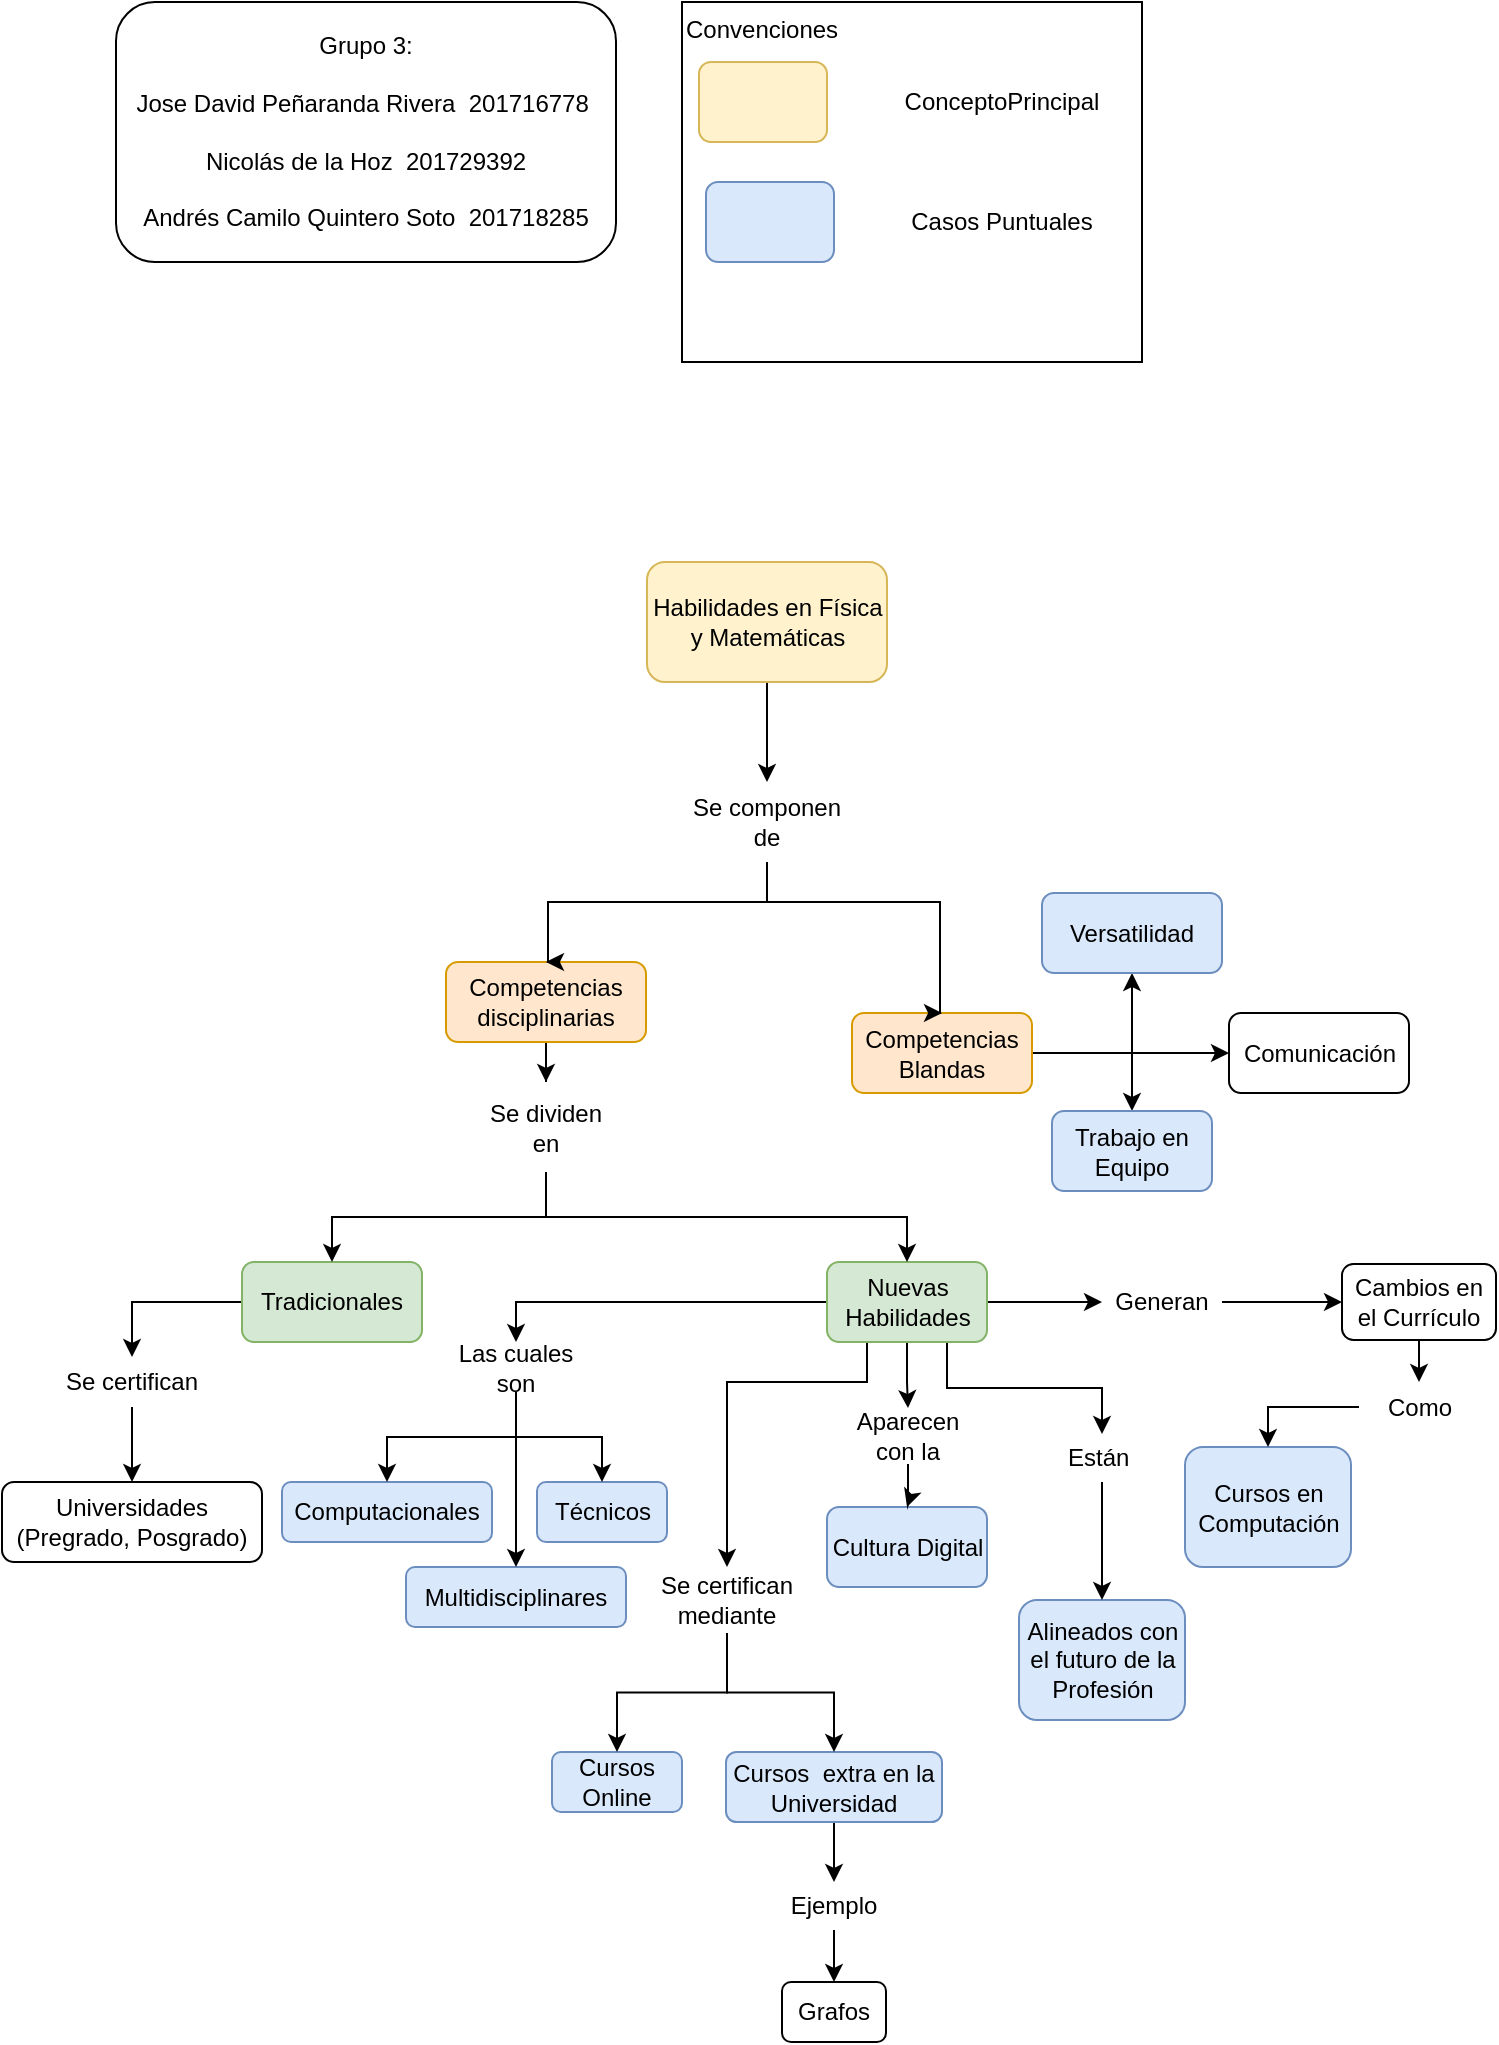 <mxfile version="12.2.3" type="github" pages="1">
  <diagram id="gwtcu8Rf-SV7EkaIj40w" name="Page-1">
    <mxGraphModel dx="2383" dy="1140" grid="1" gridSize="10" guides="1" tooltips="1" connect="1" arrows="1" fold="1" page="1" pageScale="1" pageWidth="1654" pageHeight="2336" math="0" shadow="0">
      <root>
        <mxCell id="0"/>
        <mxCell id="1" parent="0"/>
        <mxCell id="ZbMX1jnrtSuU7y5GEeRf-9" style="edgeStyle=orthogonalEdgeStyle;rounded=0;orthogonalLoop=1;jettySize=auto;html=1;entryX=0.5;entryY=0;entryDx=0;entryDy=0;" parent="1" source="sW6JMHkc4esJggJYWJq9-1" target="ZbMX1jnrtSuU7y5GEeRf-8" edge="1">
          <mxGeometry relative="1" as="geometry"/>
        </mxCell>
        <mxCell id="sW6JMHkc4esJggJYWJq9-1" value="Habilidades en Física y Matemáticas" style="rounded=1;whiteSpace=wrap;html=1;fillColor=#fff2cc;strokeColor=#d6b656;shadow=0;comic=0;" parent="1" vertex="1">
          <mxGeometry x="312.5" y="410" width="120" height="60" as="geometry"/>
        </mxCell>
        <mxCell id="ZbMX1jnrtSuU7y5GEeRf-58" style="edgeStyle=orthogonalEdgeStyle;rounded=0;orthogonalLoop=1;jettySize=auto;html=1;entryX=0.5;entryY=0;entryDx=0;entryDy=0;" parent="1" source="sW6JMHkc4esJggJYWJq9-2" target="ZbMX1jnrtSuU7y5GEeRf-12" edge="1">
          <mxGeometry relative="1" as="geometry"/>
        </mxCell>
        <mxCell id="sW6JMHkc4esJggJYWJq9-2" value="Competencias disciplinarias" style="rounded=1;whiteSpace=wrap;html=1;fillColor=#ffe6cc;strokeColor=#d79b00;" parent="1" vertex="1">
          <mxGeometry x="212" y="610" width="100" height="40" as="geometry"/>
        </mxCell>
        <mxCell id="ZbMX1jnrtSuU7y5GEeRf-29" style="edgeStyle=orthogonalEdgeStyle;rounded=0;orthogonalLoop=1;jettySize=auto;html=1;entryX=0.5;entryY=0;entryDx=0;entryDy=0;exitX=0;exitY=0.5;exitDx=0;exitDy=0;" parent="1" source="sW6JMHkc4esJggJYWJq9-8" target="ZbMX1jnrtSuU7y5GEeRf-24" edge="1">
          <mxGeometry relative="1" as="geometry"/>
        </mxCell>
        <mxCell id="ZbMX1jnrtSuU7y5GEeRf-34" style="edgeStyle=orthogonalEdgeStyle;rounded=0;orthogonalLoop=1;jettySize=auto;html=1;entryX=0.5;entryY=0;entryDx=0;entryDy=0;exitX=0.25;exitY=1;exitDx=0;exitDy=0;" parent="1" source="sW6JMHkc4esJggJYWJq9-8" target="ZbMX1jnrtSuU7y5GEeRf-33" edge="1">
          <mxGeometry relative="1" as="geometry">
            <Array as="points">
              <mxPoint x="423" y="820"/>
              <mxPoint x="353" y="820"/>
            </Array>
          </mxGeometry>
        </mxCell>
        <mxCell id="ZbMX1jnrtSuU7y5GEeRf-47" style="edgeStyle=orthogonalEdgeStyle;rounded=0;orthogonalLoop=1;jettySize=auto;html=1;entryX=0.5;entryY=0;entryDx=0;entryDy=0;" parent="1" source="sW6JMHkc4esJggJYWJq9-8" target="ZbMX1jnrtSuU7y5GEeRf-46" edge="1">
          <mxGeometry relative="1" as="geometry"/>
        </mxCell>
        <mxCell id="ZbMX1jnrtSuU7y5GEeRf-50" style="edgeStyle=orthogonalEdgeStyle;rounded=0;orthogonalLoop=1;jettySize=auto;html=1;entryX=0.5;entryY=0;entryDx=0;entryDy=0;exitX=0.75;exitY=1;exitDx=0;exitDy=0;" parent="1" source="sW6JMHkc4esJggJYWJq9-8" target="ZbMX1jnrtSuU7y5GEeRf-25" edge="1">
          <mxGeometry relative="1" as="geometry"/>
        </mxCell>
        <mxCell id="ZbMX1jnrtSuU7y5GEeRf-52" style="edgeStyle=orthogonalEdgeStyle;rounded=0;orthogonalLoop=1;jettySize=auto;html=1;entryX=0;entryY=0.5;entryDx=0;entryDy=0;" parent="1" source="sW6JMHkc4esJggJYWJq9-8" target="ZbMX1jnrtSuU7y5GEeRf-26" edge="1">
          <mxGeometry relative="1" as="geometry"/>
        </mxCell>
        <mxCell id="sW6JMHkc4esJggJYWJq9-8" value="Nuevas Habilidades" style="rounded=1;whiteSpace=wrap;html=1;fillColor=#d5e8d4;strokeColor=#82b366;" parent="1" vertex="1">
          <mxGeometry x="402.5" y="760" width="80" height="40" as="geometry"/>
        </mxCell>
        <UserObject label="Cultura Digital" link="https://www.google.com/amp/s/amp.expansion.com/ahorro/2017/06/10/593a77d4468aeb83748b45e1.html" id="ZbMX1jnrtSuU7y5GEeRf-43">
          <mxCell style="rounded=1;whiteSpace=wrap;html=1;fillColor=#dae8fc;strokeColor=#6c8ebf;" parent="1" vertex="1">
            <mxGeometry x="402.5" y="882.5" width="80" height="40" as="geometry"/>
          </mxCell>
        </UserObject>
        <mxCell id="ZbMX1jnrtSuU7y5GEeRf-22" style="edgeStyle=orthogonalEdgeStyle;rounded=0;orthogonalLoop=1;jettySize=auto;html=1;entryX=0.5;entryY=0;entryDx=0;entryDy=0;" parent="1" source="sW6JMHkc4esJggJYWJq9-6" target="ZbMX1jnrtSuU7y5GEeRf-17" edge="1">
          <mxGeometry relative="1" as="geometry"/>
        </mxCell>
        <mxCell id="sW6JMHkc4esJggJYWJq9-6" value="Tradicionales" style="rounded=1;whiteSpace=wrap;html=1;fillColor=#d5e8d4;strokeColor=#82b366;" parent="1" vertex="1">
          <mxGeometry x="110" y="760" width="90" height="40" as="geometry"/>
        </mxCell>
        <mxCell id="ZbMX1jnrtSuU7y5GEeRf-61" value="" style="edgeStyle=orthogonalEdgeStyle;rounded=0;orthogonalLoop=1;jettySize=auto;html=1;" parent="1" source="sW6JMHkc4esJggJYWJq9-5" target="ZbMX1jnrtSuU7y5GEeRf-60" edge="1">
          <mxGeometry relative="1" as="geometry"/>
        </mxCell>
        <mxCell id="ZbMX1jnrtSuU7y5GEeRf-62" style="edgeStyle=orthogonalEdgeStyle;rounded=0;orthogonalLoop=1;jettySize=auto;html=1;entryX=0;entryY=0.5;entryDx=0;entryDy=0;" parent="1" source="sW6JMHkc4esJggJYWJq9-5" target="ZbMX1jnrtSuU7y5GEeRf-63" edge="1">
          <mxGeometry relative="1" as="geometry">
            <mxPoint x="585" y="675.5" as="targetPoint"/>
          </mxGeometry>
        </mxCell>
        <mxCell id="ZbMX1jnrtSuU7y5GEeRf-65" style="edgeStyle=orthogonalEdgeStyle;rounded=0;orthogonalLoop=1;jettySize=auto;html=1;entryX=0.5;entryY=0;entryDx=0;entryDy=0;" parent="1" source="sW6JMHkc4esJggJYWJq9-5" target="ZbMX1jnrtSuU7y5GEeRf-64" edge="1">
          <mxGeometry relative="1" as="geometry"/>
        </mxCell>
        <UserObject label="Competencias Blandas" link="https://www.originaleaders.com/21-habilidades-blandas-la-escuela-del-siglo-xxi-21x21/" id="sW6JMHkc4esJggJYWJq9-5">
          <mxCell style="rounded=1;whiteSpace=wrap;html=1;fillColor=#ffe6cc;strokeColor=#d79b00;" parent="1" vertex="1">
            <mxGeometry x="415" y="635.5" width="90" height="40" as="geometry"/>
          </mxCell>
        </UserObject>
        <UserObject label="Versatilidad" link="http://blogs.mat.ucm.es/catedramdeguzman/la-profesion-de-matematico/" id="ZbMX1jnrtSuU7y5GEeRf-60">
          <mxCell style="rounded=1;whiteSpace=wrap;html=1;fillColor=#dae8fc;strokeColor=#6c8ebf;" parent="1" vertex="1">
            <mxGeometry x="510" y="575.5" width="90" height="40" as="geometry"/>
          </mxCell>
        </UserObject>
        <mxCell id="sW6JMHkc4esJggJYWJq9-10" value="Universidades&lt;br&gt;(Pregrado, Posgrado)" style="rounded=1;whiteSpace=wrap;html=1;" parent="1" vertex="1">
          <mxGeometry x="-10" y="870" width="130" height="40" as="geometry"/>
        </mxCell>
        <UserObject label="Computacionales" link="http://matematicas.uam.es/~antonio.cordoba/miscelanea/ensayos/El%20computador%20y%20las%20matematicas.pdf" id="sW6JMHkc4esJggJYWJq9-11">
          <mxCell style="rounded=1;whiteSpace=wrap;html=1;fillColor=#dae8fc;strokeColor=#6c8ebf;" parent="1" vertex="1">
            <mxGeometry x="130" y="870" width="105" height="30" as="geometry"/>
          </mxCell>
        </UserObject>
        <mxCell id="sW6JMHkc4esJggJYWJq9-12" value="Técnicos" style="rounded=1;whiteSpace=wrap;html=1;fillColor=#dae8fc;strokeColor=#6c8ebf;" parent="1" vertex="1">
          <mxGeometry x="257.5" y="870" width="65" height="30" as="geometry"/>
        </mxCell>
        <UserObject label="Multidisciplinares" link="https://noticias.universia.net.mx/educacion/noticia/2018/07/04/1160413/matematicas-carrera-futuro.html" id="sW6JMHkc4esJggJYWJq9-13">
          <mxCell style="rounded=1;whiteSpace=wrap;html=1;fillColor=#dae8fc;strokeColor=#6c8ebf;" parent="1" vertex="1">
            <mxGeometry x="192" y="912.5" width="110" height="30" as="geometry"/>
          </mxCell>
        </UserObject>
        <UserObject label="Cursos Online" link="https://www.edx.org/professional-certificate/nyif-mortgage-backed-securities" id="ZbMX1jnrtSuU7y5GEeRf-1">
          <mxCell style="rounded=1;whiteSpace=wrap;html=1;fillColor=#dae8fc;strokeColor=#6c8ebf;" parent="1" vertex="1">
            <mxGeometry x="265" y="1005" width="65" height="30" as="geometry"/>
          </mxCell>
        </UserObject>
        <mxCell id="ZbMX1jnrtSuU7y5GEeRf-70" style="edgeStyle=orthogonalEdgeStyle;rounded=0;orthogonalLoop=1;jettySize=auto;html=1;entryX=0.5;entryY=0;entryDx=0;entryDy=0;" parent="1" source="ZbMX1jnrtSuU7y5GEeRf-2" target="ZbMX1jnrtSuU7y5GEeRf-68" edge="1">
          <mxGeometry relative="1" as="geometry"/>
        </mxCell>
        <UserObject label="Cursos &amp;nbsp;extra en la Universidad" link="https://educacioncontinuada.uniandes.edu.co/index.php/es/nuestra-oferta/2091_curso-teoria-de-grafos-analisis-de-datos-y-sus-aplicaciones" id="ZbMX1jnrtSuU7y5GEeRf-2">
          <mxCell style="rounded=1;whiteSpace=wrap;html=1;fillColor=#dae8fc;strokeColor=#6c8ebf;" parent="1" vertex="1">
            <mxGeometry x="352" y="1005" width="108" height="35" as="geometry"/>
          </mxCell>
        </UserObject>
        <mxCell id="ZbMX1jnrtSuU7y5GEeRf-3" value="Grafos" style="rounded=1;whiteSpace=wrap;html=1;" parent="1" vertex="1">
          <mxGeometry x="380" y="1120" width="52" height="30" as="geometry"/>
        </mxCell>
        <UserObject label="Alineados con el futuro de la Profesión" link="https://www.bbva.com/es/las-matematicas-una-profesion-de-futuro/" id="ZbMX1jnrtSuU7y5GEeRf-4">
          <mxCell style="rounded=1;whiteSpace=wrap;html=1;fillColor=#dae8fc;strokeColor=#6c8ebf;" parent="1" vertex="1">
            <mxGeometry x="498.5" y="929" width="83" height="60" as="geometry"/>
          </mxCell>
        </UserObject>
        <mxCell id="ZbMX1jnrtSuU7y5GEeRf-56" style="edgeStyle=orthogonalEdgeStyle;rounded=0;orthogonalLoop=1;jettySize=auto;html=1;entryX=0.5;entryY=0;entryDx=0;entryDy=0;" parent="1" source="ZbMX1jnrtSuU7y5GEeRf-5" target="ZbMX1jnrtSuU7y5GEeRf-55" edge="1">
          <mxGeometry relative="1" as="geometry"/>
        </mxCell>
        <mxCell id="ZbMX1jnrtSuU7y5GEeRf-5" value="Cambios en el Currículo" style="rounded=1;whiteSpace=wrap;html=1;" parent="1" vertex="1">
          <mxGeometry x="660" y="761" width="77" height="38" as="geometry"/>
        </mxCell>
        <UserObject label="Cursos en Computación" link="http://pensamientoeducativo.uc.cl/files/journals/2/articles/180/public/180-431-1-PB.pdf" id="ZbMX1jnrtSuU7y5GEeRf-6">
          <mxCell style="rounded=1;whiteSpace=wrap;html=1;fillColor=#dae8fc;strokeColor=#6c8ebf;" parent="1" vertex="1">
            <mxGeometry x="581.5" y="852.5" width="83" height="60" as="geometry"/>
          </mxCell>
        </UserObject>
        <mxCell id="ZbMX1jnrtSuU7y5GEeRf-10" style="edgeStyle=orthogonalEdgeStyle;rounded=0;orthogonalLoop=1;jettySize=auto;html=1;entryX=0.5;entryY=0;entryDx=0;entryDy=0;exitX=0.5;exitY=1;exitDx=0;exitDy=0;" parent="1" source="ZbMX1jnrtSuU7y5GEeRf-8" target="sW6JMHkc4esJggJYWJq9-2" edge="1">
          <mxGeometry relative="1" as="geometry">
            <Array as="points">
              <mxPoint x="373" y="580"/>
              <mxPoint x="263" y="580"/>
            </Array>
          </mxGeometry>
        </mxCell>
        <mxCell id="ZbMX1jnrtSuU7y5GEeRf-11" style="edgeStyle=orthogonalEdgeStyle;rounded=0;orthogonalLoop=1;jettySize=auto;html=1;entryX=0.5;entryY=0;entryDx=0;entryDy=0;exitX=0.5;exitY=1;exitDx=0;exitDy=0;" parent="1" source="ZbMX1jnrtSuU7y5GEeRf-8" target="sW6JMHkc4esJggJYWJq9-5" edge="1">
          <mxGeometry relative="1" as="geometry">
            <Array as="points">
              <mxPoint x="373" y="580"/>
              <mxPoint x="459" y="580"/>
            </Array>
          </mxGeometry>
        </mxCell>
        <mxCell id="ZbMX1jnrtSuU7y5GEeRf-8" value="Se componen de" style="text;html=1;strokeColor=none;fillColor=none;align=center;verticalAlign=middle;whiteSpace=wrap;rounded=0;" parent="1" vertex="1">
          <mxGeometry x="330" y="520" width="85" height="40" as="geometry"/>
        </mxCell>
        <mxCell id="ZbMX1jnrtSuU7y5GEeRf-15" style="edgeStyle=orthogonalEdgeStyle;rounded=0;orthogonalLoop=1;jettySize=auto;html=1;entryX=0.5;entryY=0;entryDx=0;entryDy=0;exitX=0.5;exitY=1;exitDx=0;exitDy=0;" parent="1" source="ZbMX1jnrtSuU7y5GEeRf-12" target="sW6JMHkc4esJggJYWJq9-6" edge="1">
          <mxGeometry relative="1" as="geometry"/>
        </mxCell>
        <mxCell id="ZbMX1jnrtSuU7y5GEeRf-16" style="edgeStyle=orthogonalEdgeStyle;rounded=0;orthogonalLoop=1;jettySize=auto;html=1;entryX=0.5;entryY=0;entryDx=0;entryDy=0;exitX=0.5;exitY=1;exitDx=0;exitDy=0;" parent="1" source="ZbMX1jnrtSuU7y5GEeRf-12" target="sW6JMHkc4esJggJYWJq9-8" edge="1">
          <mxGeometry relative="1" as="geometry"/>
        </mxCell>
        <mxCell id="ZbMX1jnrtSuU7y5GEeRf-12" value="Se dividen en" style="text;html=1;strokeColor=none;fillColor=none;align=center;verticalAlign=middle;whiteSpace=wrap;rounded=0;" parent="1" vertex="1">
          <mxGeometry x="227" y="670" width="70" height="45" as="geometry"/>
        </mxCell>
        <mxCell id="ZbMX1jnrtSuU7y5GEeRf-23" style="edgeStyle=orthogonalEdgeStyle;rounded=0;orthogonalLoop=1;jettySize=auto;html=1;entryX=0.5;entryY=0;entryDx=0;entryDy=0;" parent="1" source="ZbMX1jnrtSuU7y5GEeRf-17" target="sW6JMHkc4esJggJYWJq9-10" edge="1">
          <mxGeometry relative="1" as="geometry"/>
        </mxCell>
        <mxCell id="ZbMX1jnrtSuU7y5GEeRf-17" value="Se certifican" style="text;html=1;strokeColor=none;fillColor=none;align=center;verticalAlign=middle;whiteSpace=wrap;rounded=0;" parent="1" vertex="1">
          <mxGeometry x="20" y="807.5" width="70" height="25" as="geometry"/>
        </mxCell>
        <mxCell id="ZbMX1jnrtSuU7y5GEeRf-31" style="edgeStyle=orthogonalEdgeStyle;rounded=0;orthogonalLoop=1;jettySize=auto;html=1;entryX=0.5;entryY=0;entryDx=0;entryDy=0;" parent="1" source="ZbMX1jnrtSuU7y5GEeRf-24" target="sW6JMHkc4esJggJYWJq9-12" edge="1">
          <mxGeometry relative="1" as="geometry"/>
        </mxCell>
        <mxCell id="ZbMX1jnrtSuU7y5GEeRf-32" style="edgeStyle=orthogonalEdgeStyle;rounded=0;orthogonalLoop=1;jettySize=auto;html=1;entryX=0.5;entryY=0;entryDx=0;entryDy=0;" parent="1" source="ZbMX1jnrtSuU7y5GEeRf-24" target="sW6JMHkc4esJggJYWJq9-13" edge="1">
          <mxGeometry relative="1" as="geometry"/>
        </mxCell>
        <mxCell id="ZbMX1jnrtSuU7y5GEeRf-45" style="edgeStyle=orthogonalEdgeStyle;rounded=0;orthogonalLoop=1;jettySize=auto;html=1;" parent="1" source="ZbMX1jnrtSuU7y5GEeRf-24" target="sW6JMHkc4esJggJYWJq9-11" edge="1">
          <mxGeometry relative="1" as="geometry"/>
        </mxCell>
        <mxCell id="ZbMX1jnrtSuU7y5GEeRf-24" value="Las cuales son" style="text;html=1;strokeColor=none;fillColor=none;align=center;verticalAlign=middle;whiteSpace=wrap;rounded=0;" parent="1" vertex="1">
          <mxGeometry x="212" y="800" width="70" height="25" as="geometry"/>
        </mxCell>
        <mxCell id="ZbMX1jnrtSuU7y5GEeRf-42" style="edgeStyle=orthogonalEdgeStyle;rounded=0;orthogonalLoop=1;jettySize=auto;html=1;entryX=0.5;entryY=0;entryDx=0;entryDy=0;" parent="1" source="ZbMX1jnrtSuU7y5GEeRf-25" target="ZbMX1jnrtSuU7y5GEeRf-4" edge="1">
          <mxGeometry relative="1" as="geometry"/>
        </mxCell>
        <mxCell id="ZbMX1jnrtSuU7y5GEeRf-25" value="Están&amp;nbsp;" style="text;html=1;strokeColor=none;fillColor=none;align=center;verticalAlign=middle;whiteSpace=wrap;rounded=0;" parent="1" vertex="1">
          <mxGeometry x="515" y="846" width="50" height="24" as="geometry"/>
        </mxCell>
        <mxCell id="ZbMX1jnrtSuU7y5GEeRf-54" value="" style="edgeStyle=orthogonalEdgeStyle;rounded=0;orthogonalLoop=1;jettySize=auto;html=1;entryX=0;entryY=0.5;entryDx=0;entryDy=0;" parent="1" source="ZbMX1jnrtSuU7y5GEeRf-26" target="ZbMX1jnrtSuU7y5GEeRf-5" edge="1">
          <mxGeometry relative="1" as="geometry">
            <mxPoint x="680" y="775.5" as="targetPoint"/>
          </mxGeometry>
        </mxCell>
        <mxCell id="ZbMX1jnrtSuU7y5GEeRf-26" value="Generan" style="text;html=1;strokeColor=none;fillColor=none;align=center;verticalAlign=middle;whiteSpace=wrap;rounded=0;" parent="1" vertex="1">
          <mxGeometry x="540" y="767.5" width="60" height="25" as="geometry"/>
        </mxCell>
        <mxCell id="ZbMX1jnrtSuU7y5GEeRf-39" style="edgeStyle=orthogonalEdgeStyle;rounded=0;orthogonalLoop=1;jettySize=auto;html=1;entryX=0.5;entryY=0;entryDx=0;entryDy=0;" parent="1" source="ZbMX1jnrtSuU7y5GEeRf-33" target="ZbMX1jnrtSuU7y5GEeRf-1" edge="1">
          <mxGeometry relative="1" as="geometry"/>
        </mxCell>
        <mxCell id="ZbMX1jnrtSuU7y5GEeRf-40" style="edgeStyle=orthogonalEdgeStyle;rounded=0;orthogonalLoop=1;jettySize=auto;html=1;entryX=0.5;entryY=0;entryDx=0;entryDy=0;" parent="1" source="ZbMX1jnrtSuU7y5GEeRf-33" target="ZbMX1jnrtSuU7y5GEeRf-2" edge="1">
          <mxGeometry relative="1" as="geometry"/>
        </mxCell>
        <mxCell id="ZbMX1jnrtSuU7y5GEeRf-33" value="Se certifican mediante" style="text;html=1;strokeColor=none;fillColor=none;align=center;verticalAlign=middle;whiteSpace=wrap;rounded=0;" parent="1" vertex="1">
          <mxGeometry x="316" y="912.5" width="73" height="33" as="geometry"/>
        </mxCell>
        <mxCell id="ZbMX1jnrtSuU7y5GEeRf-49" style="edgeStyle=orthogonalEdgeStyle;rounded=0;orthogonalLoop=1;jettySize=auto;html=1;entryX=0.5;entryY=0;entryDx=0;entryDy=0;" parent="1" source="ZbMX1jnrtSuU7y5GEeRf-46" target="ZbMX1jnrtSuU7y5GEeRf-43" edge="1">
          <mxGeometry relative="1" as="geometry"/>
        </mxCell>
        <mxCell id="ZbMX1jnrtSuU7y5GEeRf-46" value="Aparecen con la" style="text;html=1;strokeColor=none;fillColor=none;align=center;verticalAlign=middle;whiteSpace=wrap;rounded=0;" parent="1" vertex="1">
          <mxGeometry x="406" y="833" width="74" height="28" as="geometry"/>
        </mxCell>
        <mxCell id="ZbMX1jnrtSuU7y5GEeRf-57" style="edgeStyle=orthogonalEdgeStyle;rounded=0;orthogonalLoop=1;jettySize=auto;html=1;entryX=0.5;entryY=0;entryDx=0;entryDy=0;" parent="1" source="ZbMX1jnrtSuU7y5GEeRf-55" target="ZbMX1jnrtSuU7y5GEeRf-6" edge="1">
          <mxGeometry relative="1" as="geometry"/>
        </mxCell>
        <mxCell id="ZbMX1jnrtSuU7y5GEeRf-55" value="Como" style="text;html=1;strokeColor=none;fillColor=none;align=center;verticalAlign=middle;whiteSpace=wrap;rounded=0;" parent="1" vertex="1">
          <mxGeometry x="668.5" y="820" width="60" height="25" as="geometry"/>
        </mxCell>
        <mxCell id="ZbMX1jnrtSuU7y5GEeRf-63" value="Comunicación" style="rounded=1;whiteSpace=wrap;html=1;" parent="1" vertex="1">
          <mxGeometry x="603.5" y="635.5" width="90" height="40" as="geometry"/>
        </mxCell>
        <UserObject label="Trabajo en Equipo" link="https://matematicas.uniandes.edu.co/index.php/pregrado/objetivo-competencias" id="ZbMX1jnrtSuU7y5GEeRf-64">
          <mxCell style="rounded=1;whiteSpace=wrap;html=1;fillColor=#dae8fc;strokeColor=#6c8ebf;" parent="1" vertex="1">
            <mxGeometry x="515" y="684.5" width="80" height="40" as="geometry"/>
          </mxCell>
        </UserObject>
        <mxCell id="ZbMX1jnrtSuU7y5GEeRf-71" style="edgeStyle=orthogonalEdgeStyle;rounded=0;orthogonalLoop=1;jettySize=auto;html=1;entryX=0.5;entryY=0;entryDx=0;entryDy=0;" parent="1" source="ZbMX1jnrtSuU7y5GEeRf-68" target="ZbMX1jnrtSuU7y5GEeRf-3" edge="1">
          <mxGeometry relative="1" as="geometry"/>
        </mxCell>
        <mxCell id="ZbMX1jnrtSuU7y5GEeRf-68" value="Ejemplo" style="text;html=1;strokeColor=none;fillColor=none;align=center;verticalAlign=middle;whiteSpace=wrap;rounded=0;" parent="1" vertex="1">
          <mxGeometry x="381" y="1070" width="50" height="24" as="geometry"/>
        </mxCell>
        <mxCell id="ZbMX1jnrtSuU7y5GEeRf-72" value="Grupo 3:&lt;br&gt;&lt;br&gt;Jose David Peñaranda Rivera &amp;nbsp;201716778&amp;nbsp;&lt;br&gt;&lt;br&gt;Nicolás de la Hoz &amp;nbsp;201729392&lt;br&gt;&lt;br&gt;Andrés Camilo Quintero Soto &amp;nbsp;201718285" style="rounded=1;whiteSpace=wrap;html=1;shadow=0;comic=0;" parent="1" vertex="1">
          <mxGeometry x="47" y="130" width="250" height="130" as="geometry"/>
        </mxCell>
        <mxCell id="WIFtrU52X9K5Qvi-S-1U-2" value="Convenciones" style="rounded=0;whiteSpace=wrap;html=1;shadow=0;comic=0;align=left;verticalAlign=top;" vertex="1" parent="1">
          <mxGeometry x="330" y="130" width="230" height="180" as="geometry"/>
        </mxCell>
        <mxCell id="WIFtrU52X9K5Qvi-S-1U-3" value="" style="rounded=1;whiteSpace=wrap;html=1;shadow=0;comic=0;fillColor=#fff2cc;strokeColor=#d6b656;" vertex="1" parent="1">
          <mxGeometry x="338.5" y="160" width="64" height="40" as="geometry"/>
        </mxCell>
        <mxCell id="WIFtrU52X9K5Qvi-S-1U-4" value="ConceptoPrincipal" style="text;html=1;strokeColor=none;fillColor=none;align=center;verticalAlign=middle;whiteSpace=wrap;rounded=0;shadow=0;comic=0;" vertex="1" parent="1">
          <mxGeometry x="440" y="170" width="100" height="20" as="geometry"/>
        </mxCell>
        <mxCell id="WIFtrU52X9K5Qvi-S-1U-5" value="" style="rounded=1;whiteSpace=wrap;html=1;shadow=0;comic=0;fillColor=#dae8fc;strokeColor=#6c8ebf;" vertex="1" parent="1">
          <mxGeometry x="342" y="220" width="64" height="40" as="geometry"/>
        </mxCell>
        <mxCell id="WIFtrU52X9K5Qvi-S-1U-7" value="Casos Puntuales" style="text;html=1;strokeColor=none;fillColor=none;align=center;verticalAlign=middle;whiteSpace=wrap;rounded=0;shadow=0;comic=0;" vertex="1" parent="1">
          <mxGeometry x="440" y="230" width="100" height="20" as="geometry"/>
        </mxCell>
      </root>
    </mxGraphModel>
  </diagram>
</mxfile>
